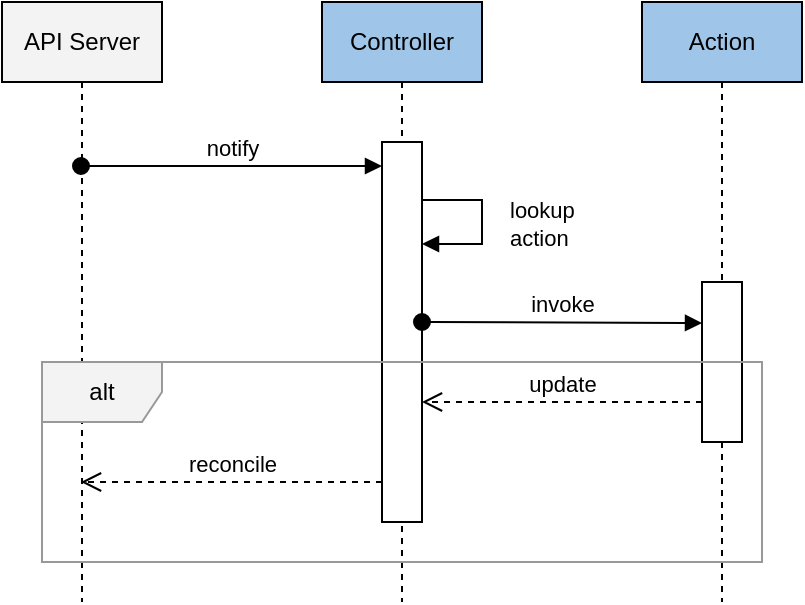<mxfile version="13.4.2" type="device"><diagram id="48Lw8YTL3a5nQOH6-A0w" name="Page-1"><mxGraphModel dx="1422" dy="815" grid="1" gridSize="10" guides="1" tooltips="1" connect="1" arrows="1" fold="1" page="1" pageScale="1" pageWidth="850" pageHeight="1100" math="0" shadow="0"><root><mxCell id="0"/><mxCell id="1" parent="0"/><mxCell id="DHzYcIiOzUj5aXofc9UQ-3" value="API Server" style="shape=umlLifeline;perimeter=lifelinePerimeter;whiteSpace=wrap;html=1;container=1;collapsible=0;recursiveResize=0;outlineConnect=0;fillColor=#F3F3F3;" vertex="1" parent="1"><mxGeometry x="240" y="200" width="80" height="300" as="geometry"/></mxCell><mxCell id="DHzYcIiOzUj5aXofc9UQ-5" value="Controller" style="shape=umlLifeline;perimeter=lifelinePerimeter;whiteSpace=wrap;html=1;container=1;collapsible=0;recursiveResize=0;outlineConnect=0;fillColor=#9FC5E8;" vertex="1" parent="1"><mxGeometry x="400" y="200" width="80" height="300" as="geometry"/></mxCell><mxCell id="DHzYcIiOzUj5aXofc9UQ-12" value="Action" style="shape=umlLifeline;perimeter=lifelinePerimeter;whiteSpace=wrap;html=1;container=1;collapsible=0;recursiveResize=0;outlineConnect=0;fillColor=#9FC5E8;" vertex="1" parent="1"><mxGeometry x="560" y="200" width="80" height="300" as="geometry"/></mxCell><mxCell id="DHzYcIiOzUj5aXofc9UQ-20" value="" style="html=1;points=[];perimeter=orthogonalPerimeter;" vertex="1" parent="DHzYcIiOzUj5aXofc9UQ-12"><mxGeometry x="30" y="140" width="20" height="80" as="geometry"/></mxCell><mxCell id="DHzYcIiOzUj5aXofc9UQ-18" value="" style="html=1;points=[];perimeter=orthogonalPerimeter;" vertex="1" parent="1"><mxGeometry x="430" y="270" width="20" height="190" as="geometry"/></mxCell><mxCell id="DHzYcIiOzUj5aXofc9UQ-19" value="notify" style="html=1;verticalAlign=bottom;startArrow=oval;endArrow=block;startSize=8;" edge="1" parent="1"><mxGeometry relative="1" as="geometry"><mxPoint x="279.5" y="282" as="sourcePoint"/><mxPoint x="430" y="282" as="targetPoint"/></mxGeometry></mxCell><mxCell id="DHzYcIiOzUj5aXofc9UQ-21" value="&lt;div&gt;invoke&lt;/div&gt;" style="html=1;verticalAlign=bottom;startArrow=oval;endArrow=block;startSize=8;" edge="1" parent="1"><mxGeometry relative="1" as="geometry"><mxPoint x="450" y="360" as="sourcePoint"/><mxPoint x="590" y="360.5" as="targetPoint"/><mxPoint as="offset"/></mxGeometry></mxCell><mxCell id="DHzYcIiOzUj5aXofc9UQ-22" value="update" style="html=1;verticalAlign=bottom;endArrow=open;dashed=1;endSize=8;" edge="1" parent="1"><mxGeometry relative="1" as="geometry"><mxPoint x="590" y="400" as="sourcePoint"/><mxPoint x="450" y="400" as="targetPoint"/></mxGeometry></mxCell><mxCell id="DHzYcIiOzUj5aXofc9UQ-24" value="reconcile" style="html=1;verticalAlign=bottom;endArrow=open;dashed=1;endSize=8;" edge="1" parent="1"><mxGeometry relative="1" as="geometry"><mxPoint x="430" y="440" as="sourcePoint"/><mxPoint x="279.5" y="440" as="targetPoint"/></mxGeometry></mxCell><mxCell id="DHzYcIiOzUj5aXofc9UQ-26" value="lookup&lt;br&gt;action" style="edgeStyle=orthogonalEdgeStyle;html=1;align=left;spacingLeft=2;endArrow=block;rounded=0;exitX=0.95;exitY=0.194;exitDx=0;exitDy=0;exitPerimeter=0;" edge="1" parent="1"><mxGeometry x="0.046" y="10" relative="1" as="geometry"><mxPoint x="450" y="301.98" as="sourcePoint"/><Array as="points"><mxPoint x="450" y="299"/><mxPoint x="480" y="299"/><mxPoint x="480" y="321"/></Array><mxPoint x="450" y="321" as="targetPoint"/><mxPoint as="offset"/></mxGeometry></mxCell><mxCell id="DHzYcIiOzUj5aXofc9UQ-27" value="alt" style="shape=umlFrame;whiteSpace=wrap;html=1;fillColor=#F3F3F3;strokeColor=#999999;" vertex="1" parent="1"><mxGeometry x="260" y="380" width="360" height="100" as="geometry"/></mxCell></root></mxGraphModel></diagram></mxfile>
